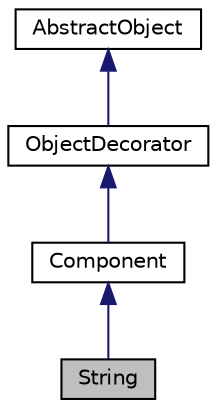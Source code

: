 digraph "String"
{
  edge [fontname="Helvetica",fontsize="10",labelfontname="Helvetica",labelfontsize="10"];
  node [fontname="Helvetica",fontsize="10",shape=record];
  Node0 [label="String",height=0.2,width=0.4,color="black", fillcolor="grey75", style="filled", fontcolor="black"];
  Node1 -> Node0 [dir="back",color="midnightblue",fontsize="10",style="solid",fontname="Helvetica"];
  Node1 [label="Component",height=0.2,width=0.4,color="black", fillcolor="white", style="filled",URL="$classComponent.html",tooltip="Component class. "];
  Node2 -> Node1 [dir="back",color="midnightblue",fontsize="10",style="solid",fontname="Helvetica"];
  Node2 [label="ObjectDecorator",height=0.2,width=0.4,color="black", fillcolor="white", style="filled",URL="$classObjectDecorator.html",tooltip="Abstract object decorator interface. "];
  Node3 -> Node2 [dir="back",color="midnightblue",fontsize="10",style="solid",fontname="Helvetica"];
  Node3 [label="AbstractObject",height=0.2,width=0.4,color="black", fillcolor="white", style="filled",URL="$classAbstractObject.html",tooltip="Abstract object interface. "];
}
